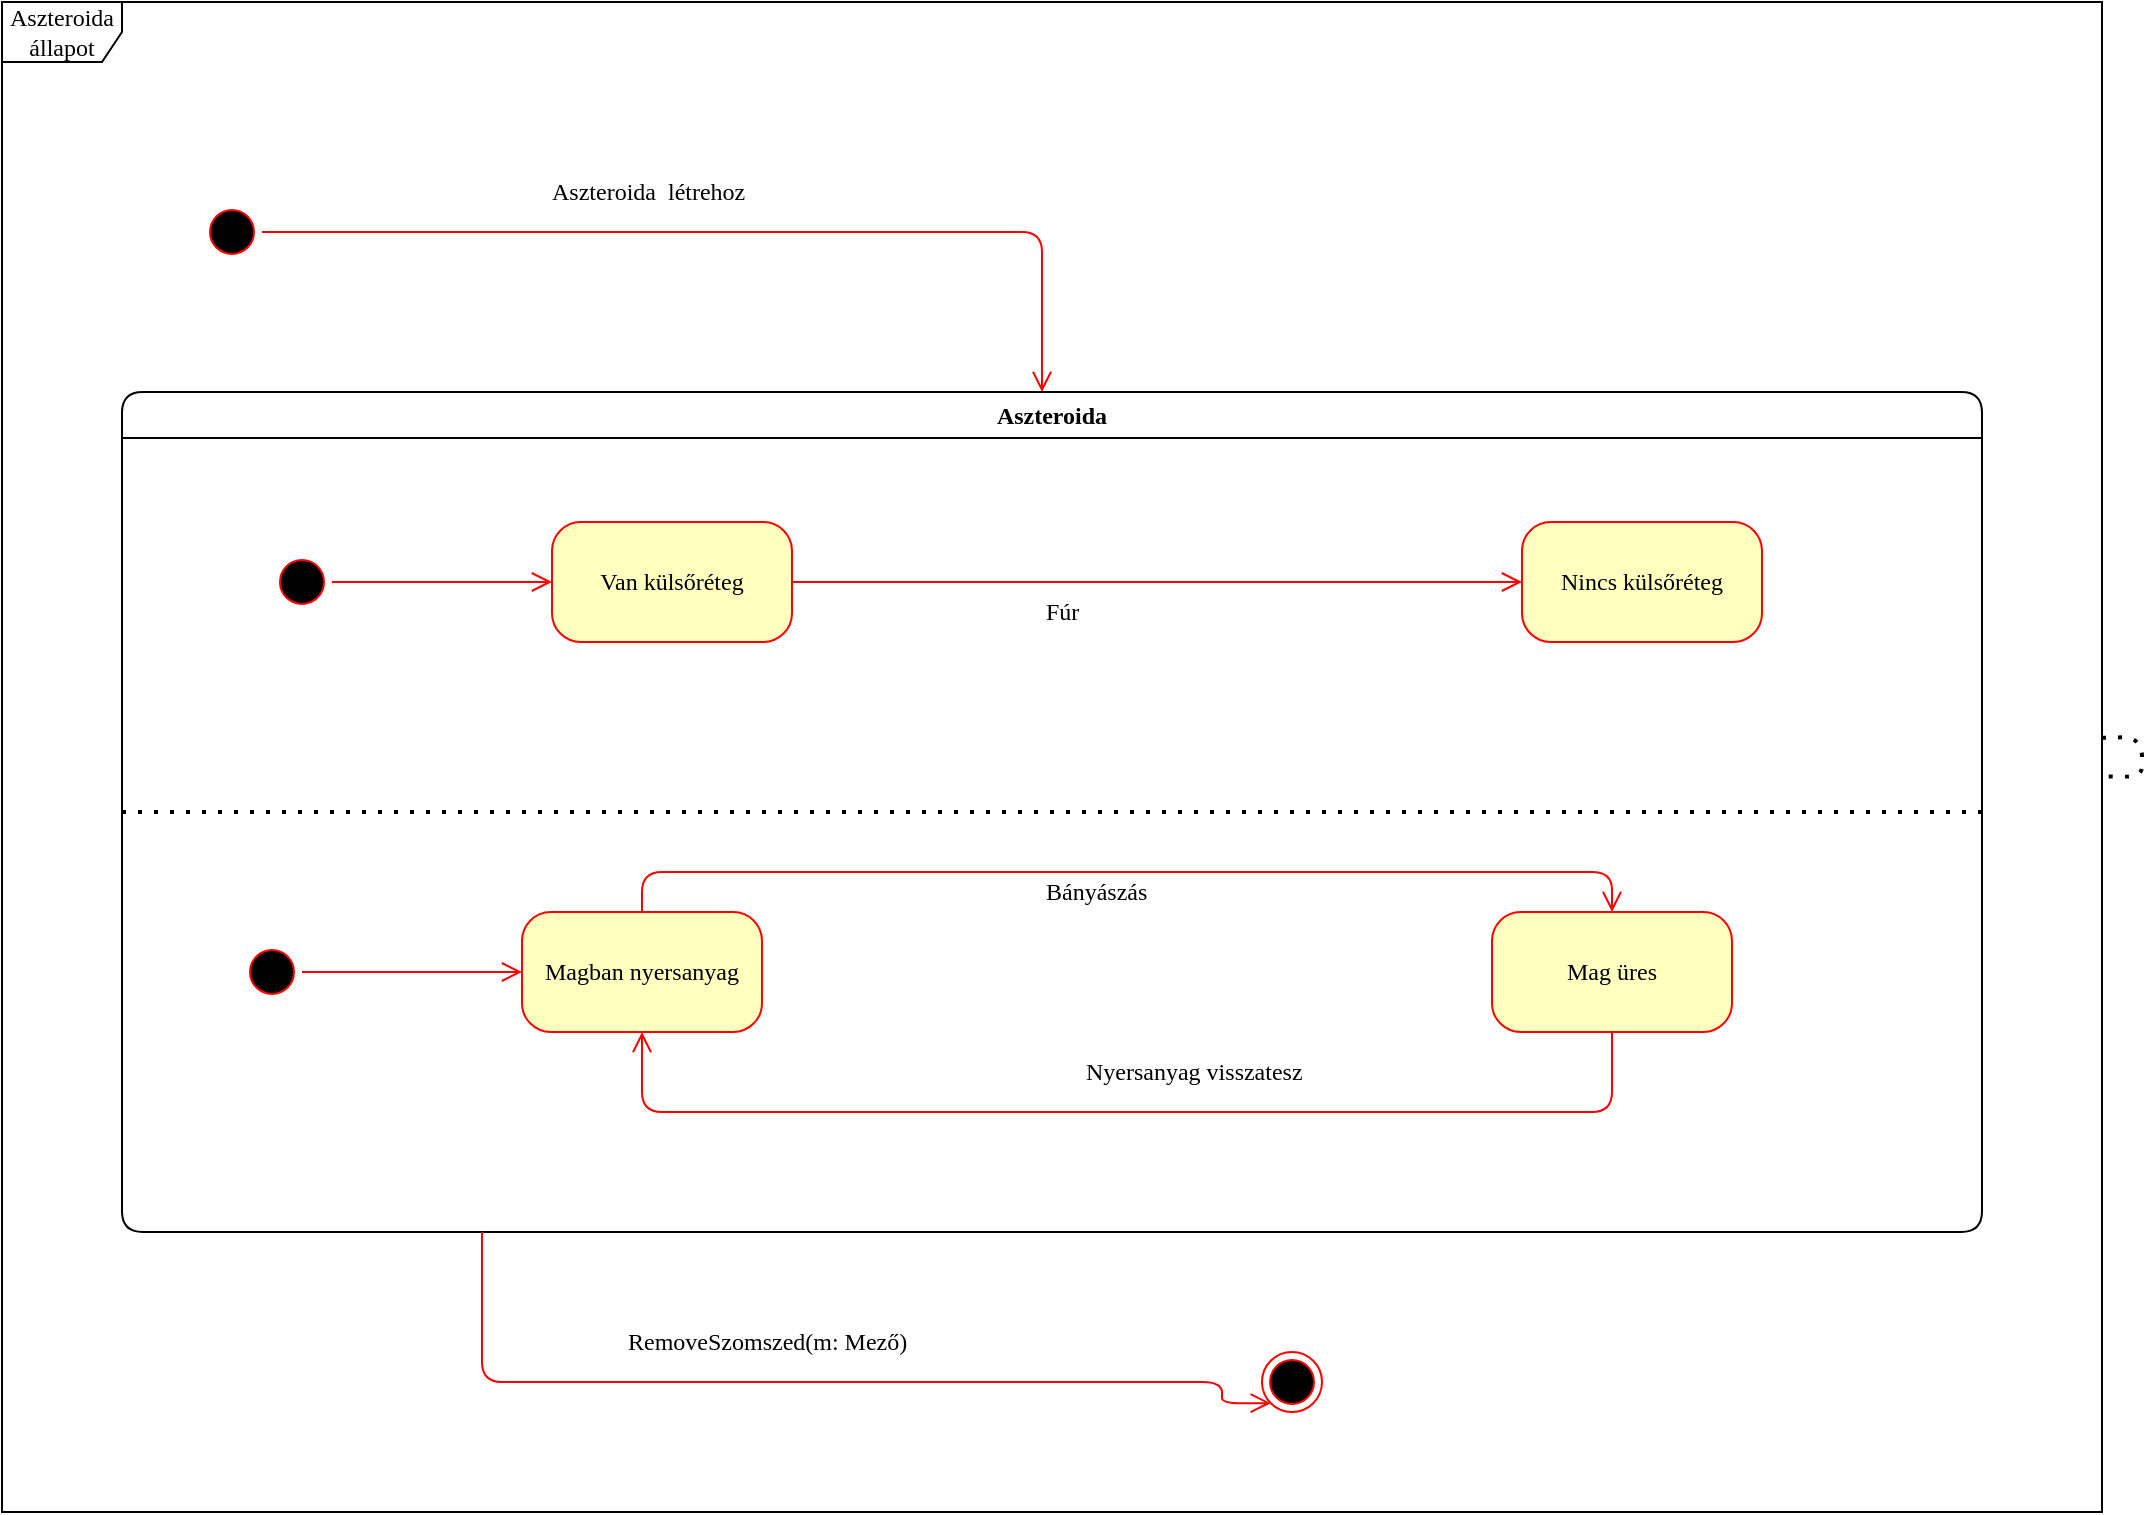 <mxfile version="14.4.3" type="github">
  <diagram name="Page-1" id="58cdce13-f638-feb5-8d6f-7d28b1aa9fa0">
    <mxGraphModel dx="1303" dy="845" grid="1" gridSize="10" guides="1" tooltips="1" connect="1" arrows="1" fold="1" page="1" pageScale="1" pageWidth="1100" pageHeight="850" background="#ffffff" math="0" shadow="0">
      <root>
        <mxCell id="0" />
        <mxCell id="1" parent="0" />
        <mxCell id="xU6cLdoSn_yKBml9IV3j-1" value="Aszteroida állapot" style="shape=umlFrame;whiteSpace=wrap;html=1;rounded=1;shadow=0;comic=0;labelBackgroundColor=none;strokeWidth=1;fontFamily=Verdana;fontSize=12;align=center;" vertex="1" parent="1">
          <mxGeometry x="30" y="35" width="1050" height="755" as="geometry" />
        </mxCell>
        <mxCell id="xU6cLdoSn_yKBml9IV3j-16" value="" style="endArrow=none;dashed=1;html=1;dashPattern=1 3;strokeWidth=2;" edge="1" parent="1" source="xU6cLdoSn_yKBml9IV3j-1" target="xU6cLdoSn_yKBml9IV3j-1">
          <mxGeometry width="50" height="50" relative="1" as="geometry">
            <mxPoint x="390" y="500" as="sourcePoint" />
            <mxPoint x="440" y="450" as="targetPoint" />
          </mxGeometry>
        </mxCell>
        <mxCell id="xU6cLdoSn_yKBml9IV3j-2" value="" style="ellipse;html=1;shape=startState;fillColor=#000000;strokeColor=#ff0000;rounded=1;shadow=0;comic=0;labelBackgroundColor=none;fontFamily=Verdana;fontSize=12;fontColor=#000000;align=center;direction=south;" vertex="1" parent="1">
          <mxGeometry x="130" y="135" width="30" height="30" as="geometry" />
        </mxCell>
        <mxCell id="xU6cLdoSn_yKBml9IV3j-8" value="Aszteroida&amp;nbsp; létrehoz" style="edgeStyle=orthogonalEdgeStyle;html=1;labelBackgroundColor=none;endArrow=open;endSize=8;strokeColor=#ff0000;fontFamily=Verdana;fontSize=12;align=left;" edge="1" parent="1" source="xU6cLdoSn_yKBml9IV3j-2">
          <mxGeometry x="-0.394" y="20" relative="1" as="geometry">
            <Array as="points">
              <mxPoint x="550" y="150" />
              <mxPoint x="550" y="230" />
            </Array>
            <mxPoint as="offset" />
            <mxPoint x="550" y="230" as="targetPoint" />
          </mxGeometry>
        </mxCell>
        <mxCell id="xU6cLdoSn_yKBml9IV3j-12" value="Fúr" style="edgeStyle=elbowEdgeStyle;html=1;labelBackgroundColor=none;endArrow=open;endSize=8;strokeColor=#ff0000;fontFamily=Verdana;fontSize=12;align=left;exitX=1;exitY=0.5;exitDx=0;exitDy=0;" edge="1" parent="1" source="xU6cLdoSn_yKBml9IV3j-5" target="xU6cLdoSn_yKBml9IV3j-13">
          <mxGeometry x="-0.315" y="-15" relative="1" as="geometry">
            <mxPoint x="490" y="325" as="targetPoint" />
            <Array as="points" />
            <mxPoint as="offset" />
          </mxGeometry>
        </mxCell>
        <mxCell id="xU6cLdoSn_yKBml9IV3j-13" value="Nincs külsőréteg" style="rounded=1;whiteSpace=wrap;html=1;arcSize=24;fillColor=#ffffc0;strokeColor=#ff0000;shadow=0;comic=0;labelBackgroundColor=none;fontFamily=Verdana;fontSize=12;fontColor=#000000;align=center;" vertex="1" parent="1">
          <mxGeometry x="790" y="295" width="120" height="60" as="geometry" />
        </mxCell>
        <mxCell id="xU6cLdoSn_yKBml9IV3j-17" value="" style="endArrow=none;dashed=1;html=1;dashPattern=1 3;strokeWidth=2;exitX=0;exitY=0.5;exitDx=0;exitDy=0;entryX=1;entryY=0.5;entryDx=0;entryDy=0;" edge="1" parent="1" source="xU6cLdoSn_yKBml9IV3j-4" target="xU6cLdoSn_yKBml9IV3j-4">
          <mxGeometry width="50" height="50" relative="1" as="geometry">
            <mxPoint x="390" y="500" as="sourcePoint" />
            <mxPoint x="440" y="450" as="targetPoint" />
          </mxGeometry>
        </mxCell>
        <mxCell id="xU6cLdoSn_yKBml9IV3j-4" value="Aszteroida" style="swimlane;whiteSpace=wrap;html=1;rounded=1;shadow=0;comic=0;labelBackgroundColor=none;strokeWidth=1;fontFamily=Verdana;fontSize=12;align=center;" vertex="1" parent="1">
          <mxGeometry x="90" y="230" width="930" height="420" as="geometry" />
        </mxCell>
        <mxCell id="xU6cLdoSn_yKBml9IV3j-6" style="edgeStyle=elbowEdgeStyle;html=1;labelBackgroundColor=none;endArrow=open;endSize=8;strokeColor=#ff0000;fontFamily=Verdana;fontSize=12;align=left;" edge="1" parent="xU6cLdoSn_yKBml9IV3j-4" source="xU6cLdoSn_yKBml9IV3j-7" target="xU6cLdoSn_yKBml9IV3j-5">
          <mxGeometry relative="1" as="geometry" />
        </mxCell>
        <mxCell id="xU6cLdoSn_yKBml9IV3j-7" value="" style="ellipse;html=1;shape=startState;fillColor=#000000;strokeColor=#ff0000;rounded=1;shadow=0;comic=0;labelBackgroundColor=none;fontFamily=Verdana;fontSize=12;fontColor=#000000;align=center;direction=south;" vertex="1" parent="xU6cLdoSn_yKBml9IV3j-4">
          <mxGeometry x="75" y="80" width="30" height="30" as="geometry" />
        </mxCell>
        <mxCell id="xU6cLdoSn_yKBml9IV3j-5" value="Van külsőréteg" style="rounded=1;whiteSpace=wrap;html=1;arcSize=24;fillColor=#ffffc0;strokeColor=#ff0000;shadow=0;comic=0;labelBackgroundColor=none;fontFamily=Verdana;fontSize=12;fontColor=#000000;align=center;" vertex="1" parent="xU6cLdoSn_yKBml9IV3j-4">
          <mxGeometry x="215" y="65" width="120" height="60" as="geometry" />
        </mxCell>
        <mxCell id="xU6cLdoSn_yKBml9IV3j-19" value="Bányászás" style="edgeStyle=elbowEdgeStyle;html=1;labelBackgroundColor=none;endArrow=open;endSize=8;strokeColor=#ff0000;fontFamily=Verdana;fontSize=12;align=left;exitX=0.5;exitY=0;exitDx=0;exitDy=0;" edge="1" parent="1" source="xU6cLdoSn_yKBml9IV3j-23" target="xU6cLdoSn_yKBml9IV3j-20">
          <mxGeometry x="-0.162" y="-10" relative="1" as="geometry">
            <mxPoint x="475" y="520" as="targetPoint" />
            <Array as="points">
              <mxPoint x="550" y="470" />
            </Array>
            <mxPoint as="offset" />
          </mxGeometry>
        </mxCell>
        <mxCell id="xU6cLdoSn_yKBml9IV3j-20" value="Mag üres" style="rounded=1;whiteSpace=wrap;html=1;arcSize=24;fillColor=#ffffc0;strokeColor=#ff0000;shadow=0;comic=0;labelBackgroundColor=none;fontFamily=Verdana;fontSize=12;fontColor=#000000;align=center;" vertex="1" parent="1">
          <mxGeometry x="775" y="490" width="120" height="60" as="geometry" />
        </mxCell>
        <mxCell id="xU6cLdoSn_yKBml9IV3j-21" style="edgeStyle=elbowEdgeStyle;html=1;labelBackgroundColor=none;endArrow=open;endSize=8;strokeColor=#ff0000;fontFamily=Verdana;fontSize=12;align=left;" edge="1" parent="1" source="xU6cLdoSn_yKBml9IV3j-22" target="xU6cLdoSn_yKBml9IV3j-23">
          <mxGeometry relative="1" as="geometry" />
        </mxCell>
        <mxCell id="xU6cLdoSn_yKBml9IV3j-22" value="" style="ellipse;html=1;shape=startState;fillColor=#000000;strokeColor=#ff0000;rounded=1;shadow=0;comic=0;labelBackgroundColor=none;fontFamily=Verdana;fontSize=12;fontColor=#000000;align=center;direction=south;" vertex="1" parent="1">
          <mxGeometry x="150" y="505" width="30" height="30" as="geometry" />
        </mxCell>
        <mxCell id="xU6cLdoSn_yKBml9IV3j-23" value="Magban nyersanyag" style="rounded=1;whiteSpace=wrap;html=1;arcSize=24;fillColor=#ffffc0;strokeColor=#ff0000;shadow=0;comic=0;labelBackgroundColor=none;fontFamily=Verdana;fontSize=12;fontColor=#000000;align=center;" vertex="1" parent="1">
          <mxGeometry x="290" y="490" width="120" height="60" as="geometry" />
        </mxCell>
        <mxCell id="xU6cLdoSn_yKBml9IV3j-24" value="Nyersanyag visszatesz" style="edgeStyle=elbowEdgeStyle;html=1;labelBackgroundColor=none;endArrow=open;endSize=8;strokeColor=#ff0000;fontFamily=Verdana;fontSize=12;align=left;exitX=0.5;exitY=1;exitDx=0;exitDy=0;entryX=0.5;entryY=1;entryDx=0;entryDy=0;" edge="1" parent="1" source="xU6cLdoSn_yKBml9IV3j-20" target="xU6cLdoSn_yKBml9IV3j-23">
          <mxGeometry x="0.08" y="-20" relative="1" as="geometry">
            <mxPoint x="835" y="580" as="targetPoint" />
            <Array as="points">
              <mxPoint x="590" y="590" />
            </Array>
            <mxPoint as="offset" />
            <mxPoint x="350" y="580" as="sourcePoint" />
          </mxGeometry>
        </mxCell>
        <mxCell id="xU6cLdoSn_yKBml9IV3j-25" value="RemoveSzomszed(m: Mező)" style="edgeStyle=orthogonalEdgeStyle;html=1;labelBackgroundColor=none;endArrow=open;endSize=8;strokeColor=#ff0000;fontFamily=Verdana;fontSize=12;align=left;entryX=0;entryY=1;entryDx=0;entryDy=0;" edge="1" parent="1" target="xU6cLdoSn_yKBml9IV3j-26">
          <mxGeometry x="-0.394" y="20" relative="1" as="geometry">
            <Array as="points">
              <mxPoint x="270" y="725" />
              <mxPoint x="640" y="725" />
              <mxPoint x="640" y="736" />
            </Array>
            <mxPoint as="offset" />
            <mxPoint x="270" y="650" as="sourcePoint" />
            <mxPoint x="640" y="780" as="targetPoint" />
          </mxGeometry>
        </mxCell>
        <mxCell id="xU6cLdoSn_yKBml9IV3j-26" value="" style="ellipse;html=1;shape=endState;fillColor=#000000;strokeColor=#ff0000;rounded=1;shadow=0;comic=0;labelBackgroundColor=none;fontFamily=Verdana;fontSize=12;fontColor=#000000;align=center;" vertex="1" parent="1">
          <mxGeometry x="660" y="710" width="30" height="30" as="geometry" />
        </mxCell>
      </root>
    </mxGraphModel>
  </diagram>
</mxfile>
